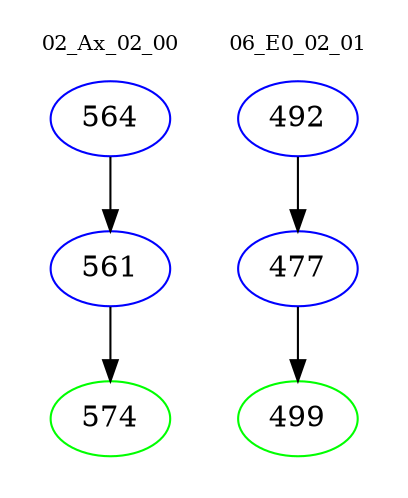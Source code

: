 digraph{
subgraph cluster_0 {
color = white
label = "02_Ax_02_00";
fontsize=10;
T0_564 [label="564", color="blue"]
T0_564 -> T0_561 [color="black"]
T0_561 [label="561", color="blue"]
T0_561 -> T0_574 [color="black"]
T0_574 [label="574", color="green"]
}
subgraph cluster_1 {
color = white
label = "06_E0_02_01";
fontsize=10;
T1_492 [label="492", color="blue"]
T1_492 -> T1_477 [color="black"]
T1_477 [label="477", color="blue"]
T1_477 -> T1_499 [color="black"]
T1_499 [label="499", color="green"]
}
}

